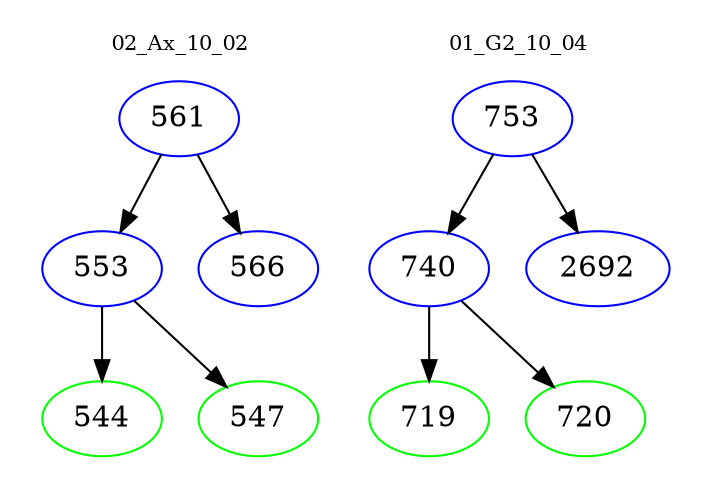 digraph{
subgraph cluster_0 {
color = white
label = "02_Ax_10_02";
fontsize=10;
T0_561 [label="561", color="blue"]
T0_561 -> T0_553 [color="black"]
T0_553 [label="553", color="blue"]
T0_553 -> T0_544 [color="black"]
T0_544 [label="544", color="green"]
T0_553 -> T0_547 [color="black"]
T0_547 [label="547", color="green"]
T0_561 -> T0_566 [color="black"]
T0_566 [label="566", color="blue"]
}
subgraph cluster_1 {
color = white
label = "01_G2_10_04";
fontsize=10;
T1_753 [label="753", color="blue"]
T1_753 -> T1_740 [color="black"]
T1_740 [label="740", color="blue"]
T1_740 -> T1_719 [color="black"]
T1_719 [label="719", color="green"]
T1_740 -> T1_720 [color="black"]
T1_720 [label="720", color="green"]
T1_753 -> T1_2692 [color="black"]
T1_2692 [label="2692", color="blue"]
}
}
